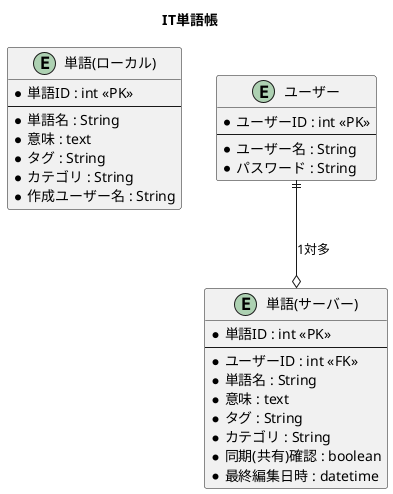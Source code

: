 @startuml E-R図
title IT単語帳

entity "単語(ローカル)" as LocalWord {
  * 単語ID : int <<PK>>
  --
  * 単語名 : String
  * 意味 : text
  * タグ : String
  * カテゴリ : String
  * 作成ユーザー名 : String
}

entity "ユーザー" as User {
  * ユーザーID : int <<PK>>
  --
  * ユーザー名 : String
  * パスワード : String
}

entity "単語(サーバー)" as ServerWord {
    * 単語ID : int <<PK>>
  --
  * ユーザーID : int <<FK>>
  * 単語名 : String
  * 意味 : text
  * タグ : String
  * カテゴリ : String
  * 同期(共有)確認 : boolean
  * 最終編集日時 : datetime
}

User ||--o ServerWord : "1対多"

@enduml